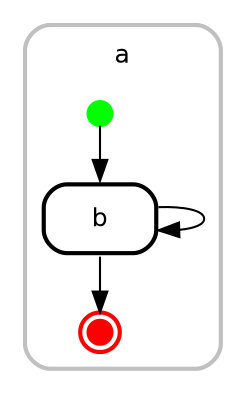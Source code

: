 digraph "state transitions" {
  fontname="Helvetica" fontsize=12 penwidth=2.0 splines=true ordering=out compound=true overlap=scale nodesep=0.3 ranksep=0.1
  node [shape=plaintext style=filled fillcolor=white fontname=Helvetica fontsize=12 penwidth=2.0]
  edge [fontname=Helvetica fontsize=10]

    subgraph "cluster_a" {
      color="gray" label= <
      <table cellborder="0" border="0">
        <tr><td>a</td></tr>
      </table>
      > style=rounded penwidth=2.0
      "a" [shape=point style=invis margin=0 width=0 height=0 fixedsize=true]
        "a.initial" [shape=circle style=filled color="green" fillcolor="green" fixedsize=true height=0.15 label=""]
    "b" [margin=0 label= < 
      <table align="center" cellborder="0" border="2" style="rounded" width="48">
        <tr><td width="48" cellpadding="7">b</td></tr>
      </table>
    >]
    "a.final" [shape=circle style=filled color="red" fillcolor="red" fixedsize=true height=0.15 peripheries=2 label=""]
  
    }

    "a.initial" -> "b" [label=" "]
    "b" -> "a.final" [label=" "]
    "b" -> "b" [label=" "]
}
